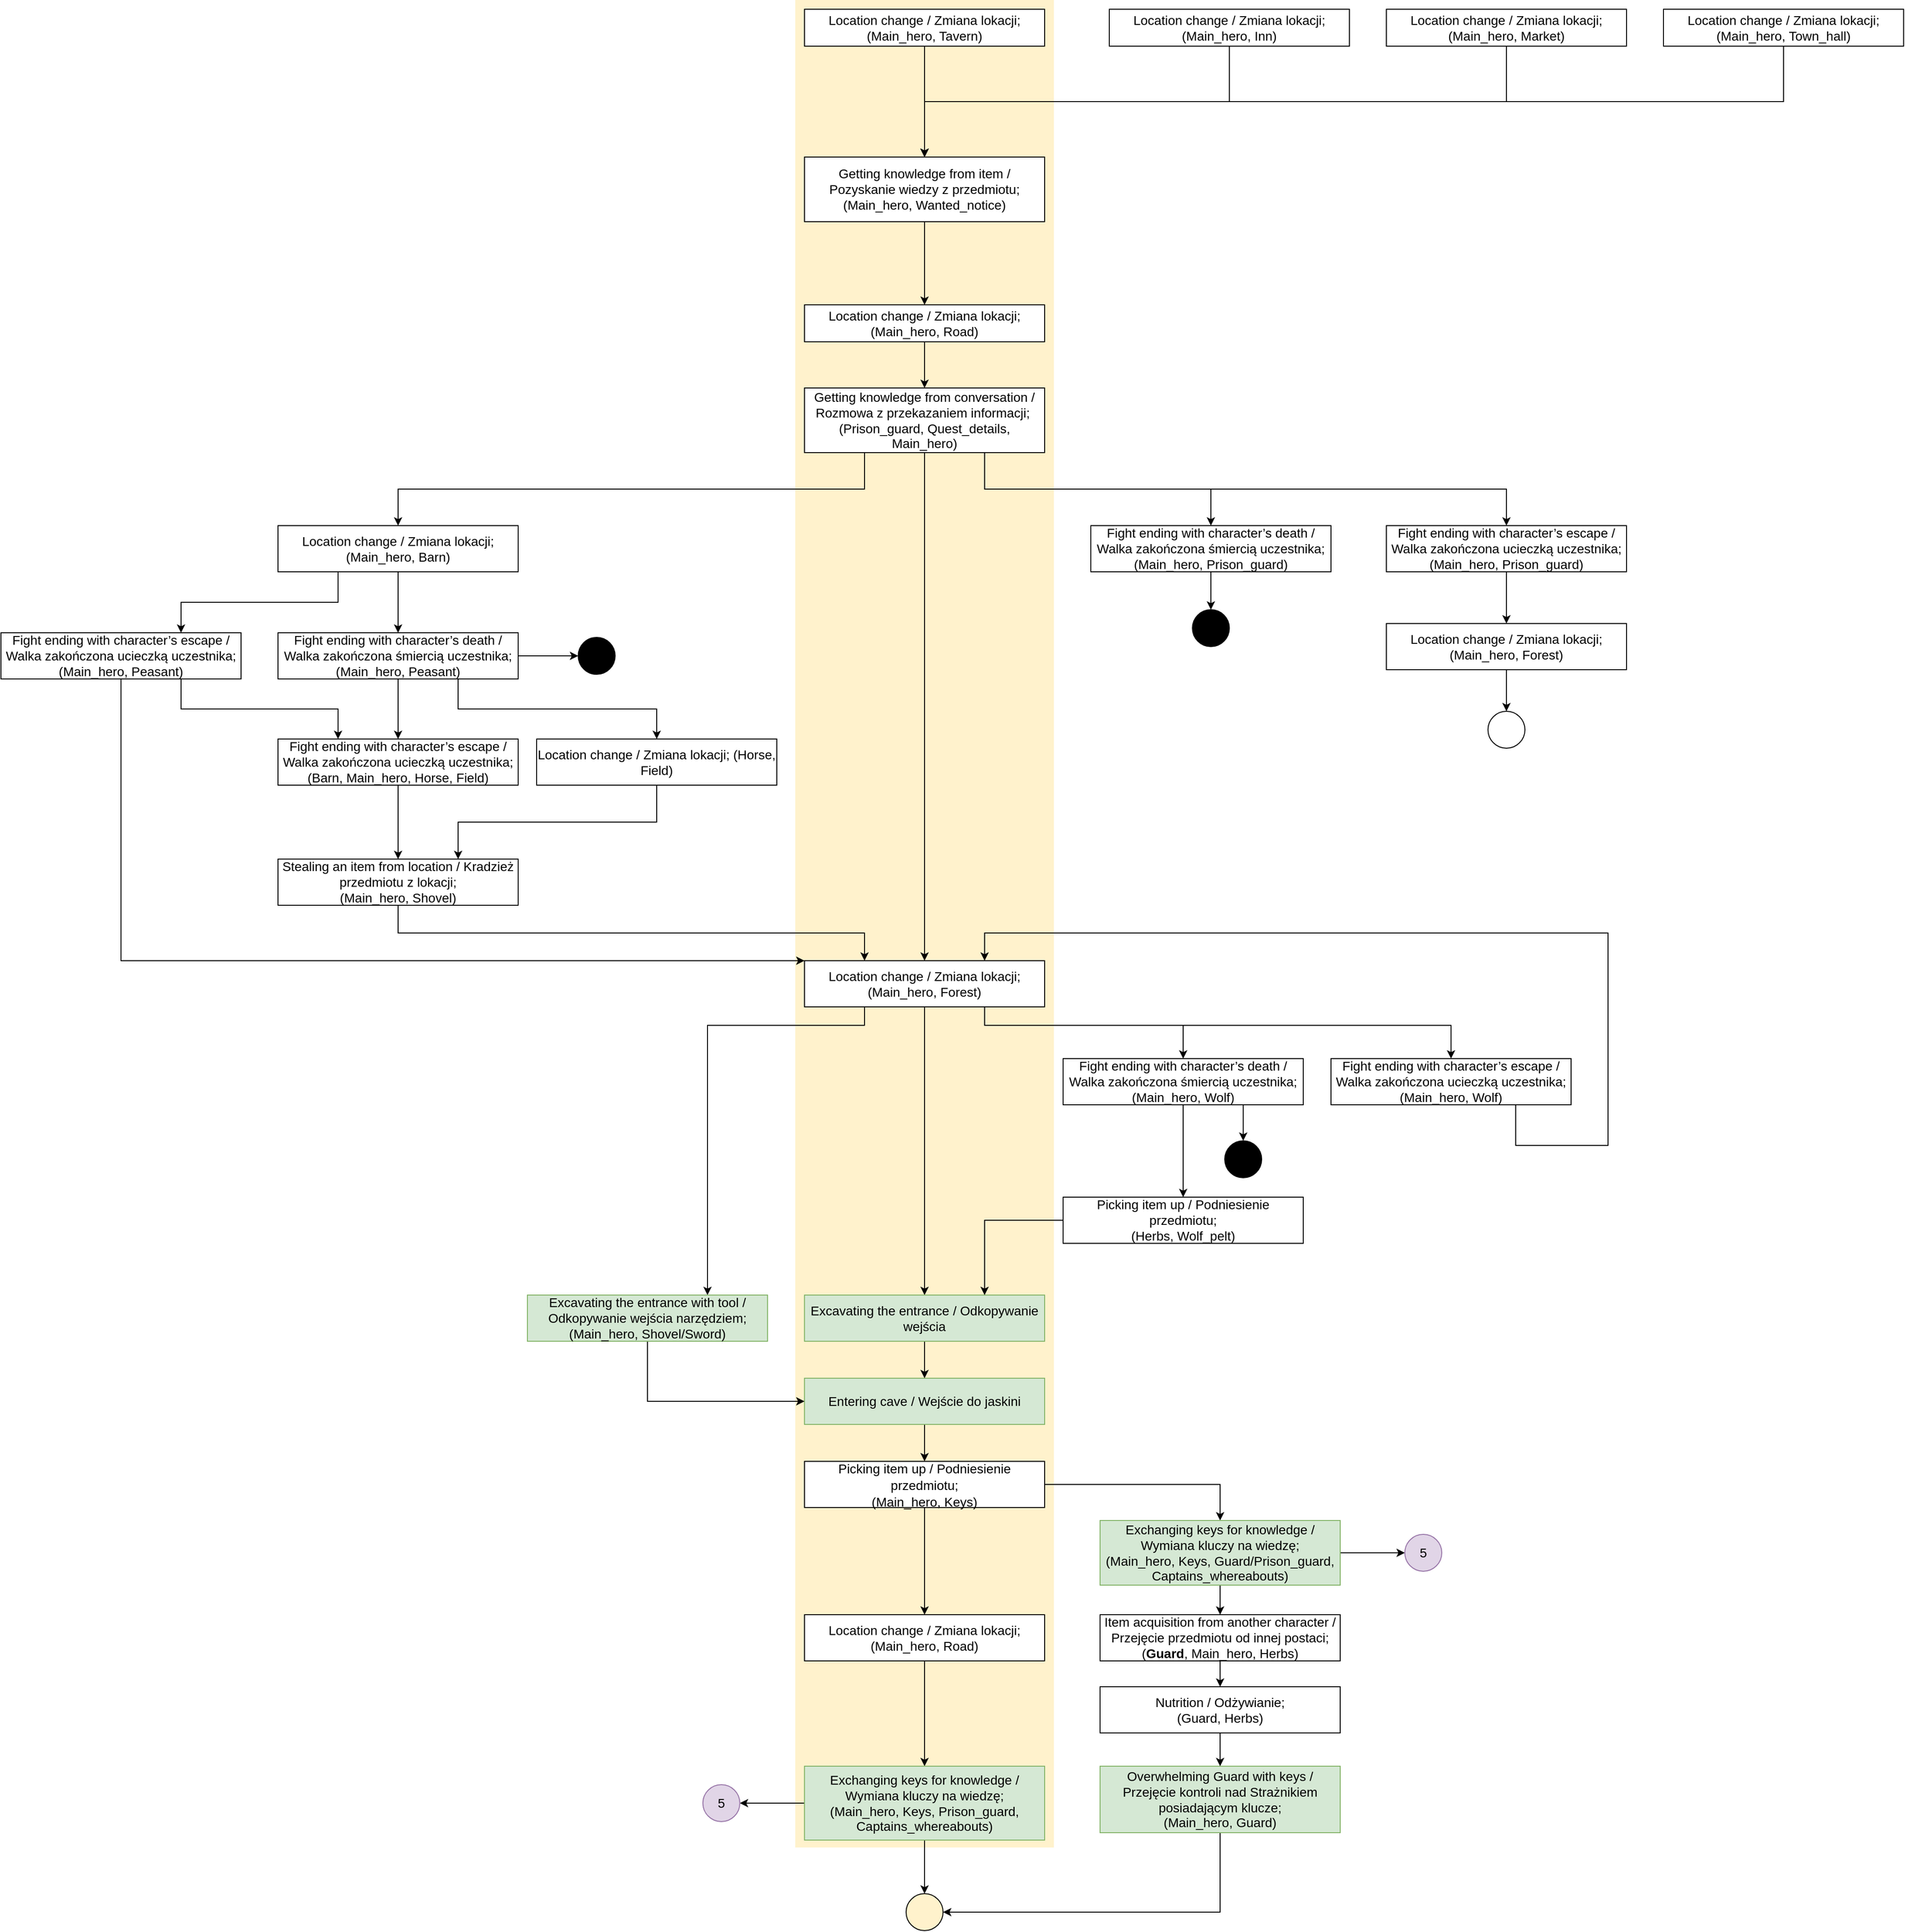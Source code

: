 <mxfile version="14.5.1" type="device"><diagram id="RZGW9hNNymqMuGfnYI-A" name="Strona-1"><mxGraphModel dx="1422" dy="4282" grid="1" gridSize="10" guides="1" tooltips="1" connect="1" arrows="1" fold="1" page="1" pageScale="1" pageWidth="2339" pageHeight="3300" math="0" shadow="0"><root><mxCell id="0"/><mxCell id="1" parent="0"/><mxCell id="eyNIF0o6oFdLviQMKl5y-23" value="" style="rounded=0;whiteSpace=wrap;html=1;fillColor=#fff2cc;fontFamily=Helvetica;fontSize=14;strokeColor=none;" parent="1" vertex="1"><mxGeometry x="870" y="-3290" width="280" height="2000" as="geometry"/></mxCell><mxCell id="8pm_WWRKNpvzffY6OUOp-11" style="edgeStyle=orthogonalEdgeStyle;rounded=0;orthogonalLoop=1;jettySize=auto;html=1;exitX=0.5;exitY=1;exitDx=0;exitDy=0;entryX=0.5;entryY=0;entryDx=0;entryDy=0;" parent="1" source="8pm_WWRKNpvzffY6OUOp-2" target="8pm_WWRKNpvzffY6OUOp-13" edge="1"><mxGeometry relative="1" as="geometry"><mxPoint x="1340" y="-3110" as="targetPoint"/></mxGeometry></mxCell><mxCell id="8pm_WWRKNpvzffY6OUOp-2" value="&lt;span id=&quot;docs-internal-guid-4cfbbf0f-7fff-1ddc-6e00-4f36d3d0db7e&quot;&gt;&lt;span style=&quot;background-color: transparent ; vertical-align: baseline&quot;&gt;&lt;font&gt;&lt;font style=&quot;font-size: 14px;&quot;&gt;&lt;font face=&quot;arial&quot;&gt;Location change / Zmiana lokacji;&lt;br&gt;&lt;/font&gt;(Main_hero, Tavern)&lt;/font&gt;&lt;br&gt;&lt;/font&gt;&lt;/span&gt;&lt;/span&gt;" style="rounded=0;whiteSpace=wrap;html=1;align=center;" parent="1" vertex="1"><mxGeometry x="880" y="-3280" width="260" height="40" as="geometry"/></mxCell><mxCell id="8pm_WWRKNpvzffY6OUOp-16" style="edgeStyle=orthogonalEdgeStyle;rounded=0;orthogonalLoop=1;jettySize=auto;html=1;exitX=0.5;exitY=1;exitDx=0;exitDy=0;entryX=0.5;entryY=0;entryDx=0;entryDy=0;" parent="1" source="8pm_WWRKNpvzffY6OUOp-7" target="8pm_WWRKNpvzffY6OUOp-13" edge="1"><mxGeometry relative="1" as="geometry"/></mxCell><mxCell id="8pm_WWRKNpvzffY6OUOp-7" value="&lt;span id=&quot;docs-internal-guid-4cfbbf0f-7fff-1ddc-6e00-4f36d3d0db7e&quot;&gt;&lt;span style=&quot;background-color: transparent ; vertical-align: baseline&quot;&gt;&lt;font&gt;&lt;font style=&quot;font-size: 14px;&quot;&gt;&lt;font face=&quot;arial&quot;&gt;Location change / Zmiana lokacji;&lt;br&gt;&lt;/font&gt;(Main_hero, Inn)&lt;/font&gt;&lt;br&gt;&lt;/font&gt;&lt;/span&gt;&lt;/span&gt;" style="rounded=0;whiteSpace=wrap;html=1;align=center;" parent="1" vertex="1"><mxGeometry x="1210" y="-3280" width="260" height="40" as="geometry"/></mxCell><mxCell id="8pm_WWRKNpvzffY6OUOp-17" style="edgeStyle=orthogonalEdgeStyle;rounded=0;orthogonalLoop=1;jettySize=auto;html=1;exitX=0.5;exitY=1;exitDx=0;exitDy=0;entryX=0.5;entryY=0;entryDx=0;entryDy=0;" parent="1" source="8pm_WWRKNpvzffY6OUOp-8" target="8pm_WWRKNpvzffY6OUOp-13" edge="1"><mxGeometry relative="1" as="geometry"/></mxCell><mxCell id="8pm_WWRKNpvzffY6OUOp-8" value="&lt;span id=&quot;docs-internal-guid-4cfbbf0f-7fff-1ddc-6e00-4f36d3d0db7e&quot; style=&quot;font-size: 14px;&quot;&gt;&lt;span style=&quot;background-color: transparent; vertical-align: baseline; font-size: 14px;&quot;&gt;&lt;font style=&quot;font-size: 14px;&quot;&gt;&lt;font face=&quot;arial&quot; style=&quot;font-size: 14px;&quot;&gt;&lt;span style=&quot;font-size: 14px;&quot;&gt;Location change / Zmiana lokacji;&lt;br style=&quot;font-size: 14px;&quot;&gt;&lt;/span&gt;&lt;/font&gt;(Main_hero, Market)&lt;br style=&quot;font-size: 14px;&quot;&gt;&lt;/font&gt;&lt;/span&gt;&lt;/span&gt;" style="rounded=0;whiteSpace=wrap;html=1;align=center;fontSize=14;" parent="1" vertex="1"><mxGeometry x="1510" y="-3280" width="260" height="40" as="geometry"/></mxCell><mxCell id="8pm_WWRKNpvzffY6OUOp-18" style="edgeStyle=orthogonalEdgeStyle;rounded=0;orthogonalLoop=1;jettySize=auto;html=1;exitX=0.5;exitY=1;exitDx=0;exitDy=0;entryX=0.5;entryY=0;entryDx=0;entryDy=0;" parent="1" source="8pm_WWRKNpvzffY6OUOp-9" target="8pm_WWRKNpvzffY6OUOp-13" edge="1"><mxGeometry relative="1" as="geometry"/></mxCell><mxCell id="8pm_WWRKNpvzffY6OUOp-9" value="&lt;span id=&quot;docs-internal-guid-4cfbbf0f-7fff-1ddc-6e00-4f36d3d0db7e&quot;&gt;&lt;span style=&quot;background-color: transparent ; vertical-align: baseline&quot;&gt;&lt;font&gt;&lt;font style=&quot;font-size: 14px;&quot;&gt;&lt;font face=&quot;arial&quot;&gt;Location change / Zmiana lokacji;&lt;br&gt;&lt;/font&gt;(Main_hero, Town_hall)&lt;/font&gt;&lt;br&gt;&lt;/font&gt;&lt;/span&gt;&lt;/span&gt;" style="rounded=0;whiteSpace=wrap;html=1;align=center;" parent="1" vertex="1"><mxGeometry x="1810" y="-3280" width="260" height="40" as="geometry"/></mxCell><mxCell id="8pm_WWRKNpvzffY6OUOp-32" style="edgeStyle=orthogonalEdgeStyle;rounded=0;orthogonalLoop=1;jettySize=auto;html=1;exitX=0.5;exitY=1;exitDx=0;exitDy=0;entryX=0.5;entryY=0;entryDx=0;entryDy=0;" parent="1" source="8pm_WWRKNpvzffY6OUOp-13" target="8pm_WWRKNpvzffY6OUOp-31" edge="1"><mxGeometry relative="1" as="geometry"/></mxCell><mxCell id="8pm_WWRKNpvzffY6OUOp-13" value="&lt;span id=&quot;docs-internal-guid-4cfbbf0f-7fff-1ddc-6e00-4f36d3d0db7e&quot; style=&quot;font-size: 14px&quot;&gt;&lt;span style=&quot;background-color: transparent ; vertical-align: baseline ; font-size: 14px&quot;&gt;&lt;font style=&quot;font-size: 14px&quot;&gt;Getting knowledge from item / Pozyskanie wiedzy z przedmiotu;&lt;br&gt;(Main_hero, Wanted_notice)&lt;br style=&quot;font-size: 14px&quot;&gt;&lt;/font&gt;&lt;/span&gt;&lt;/span&gt;" style="rounded=0;whiteSpace=wrap;html=1;fontSize=14;fontFamily=Helvetica;fillColor=#ffffff;" parent="1" vertex="1"><mxGeometry x="880" y="-3120" width="260" height="70" as="geometry"/></mxCell><mxCell id="eyNIF0o6oFdLviQMKl5y-4" value="" style="edgeStyle=orthogonalEdgeStyle;rounded=0;orthogonalLoop=1;jettySize=auto;html=1;" parent="1" source="8pm_WWRKNpvzffY6OUOp-31" target="eyNIF0o6oFdLviQMKl5y-3" edge="1"><mxGeometry relative="1" as="geometry"/></mxCell><mxCell id="8pm_WWRKNpvzffY6OUOp-31" value="&lt;span id=&quot;docs-internal-guid-4cfbbf0f-7fff-1ddc-6e00-4f36d3d0db7e&quot; style=&quot;font-size: 14px;&quot;&gt;&lt;span style=&quot;background-color: transparent; vertical-align: baseline; font-size: 14px;&quot;&gt;&lt;font style=&quot;font-size: 14px;&quot;&gt;&lt;font face=&quot;arial&quot; style=&quot;font-size: 14px;&quot;&gt;&lt;span style=&quot;font-size: 14px;&quot;&gt;Location change / Zmiana lokacji;&lt;br style=&quot;font-size: 14px;&quot;&gt;&lt;/span&gt;&lt;/font&gt;(Main_hero, Road)&lt;br style=&quot;font-size: 14px;&quot;&gt;&lt;/font&gt;&lt;/span&gt;&lt;/span&gt;" style="rounded=0;whiteSpace=wrap;html=1;align=center;fontSize=14;" parent="1" vertex="1"><mxGeometry x="880" y="-2960" width="260" height="40" as="geometry"/></mxCell><mxCell id="eyNIF0o6oFdLviQMKl5y-6" value="" style="edgeStyle=orthogonalEdgeStyle;rounded=0;orthogonalLoop=1;jettySize=auto;html=1;" parent="1" source="eyNIF0o6oFdLviQMKl5y-3" target="eyNIF0o6oFdLviQMKl5y-5" edge="1"><mxGeometry relative="1" as="geometry"/></mxCell><mxCell id="eyNIF0o6oFdLviQMKl5y-33" value="" style="edgeStyle=orthogonalEdgeStyle;rounded=0;orthogonalLoop=1;jettySize=auto;html=1;exitX=0.25;exitY=1;exitDx=0;exitDy=0;" parent="1" target="eyNIF0o6oFdLviQMKl5y-32" edge="1" source="eyNIF0o6oFdLviQMKl5y-3"><mxGeometry relative="1" as="geometry"><mxPoint x="880" y="-2820" as="sourcePoint"/></mxGeometry></mxCell><mxCell id="tHKpX7uxevfcevWXNk5t-28" style="edgeStyle=orthogonalEdgeStyle;rounded=0;orthogonalLoop=1;jettySize=auto;html=1;exitX=0.75;exitY=1;exitDx=0;exitDy=0;entryX=0.5;entryY=0;entryDx=0;entryDy=0;fontSize=14;" parent="1" source="eyNIF0o6oFdLviQMKl5y-3" target="iQKXVGEeaNb0GMEhymWh-36" edge="1"><mxGeometry relative="1" as="geometry"/></mxCell><mxCell id="bFVhT_GV0T4nYHUkr6hc-10" style="edgeStyle=orthogonalEdgeStyle;rounded=0;orthogonalLoop=1;jettySize=auto;html=1;exitX=0.75;exitY=1;exitDx=0;exitDy=0;entryX=0.5;entryY=0;entryDx=0;entryDy=0;" parent="1" source="eyNIF0o6oFdLviQMKl5y-3" target="iQKXVGEeaNb0GMEhymWh-38" edge="1"><mxGeometry relative="1" as="geometry"/></mxCell><mxCell id="eyNIF0o6oFdLviQMKl5y-3" value="&lt;span id=&quot;docs-internal-guid-4cfbbf0f-7fff-1ddc-6e00-4f36d3d0db7e&quot;&gt;&lt;span style=&quot;background-color: transparent; vertical-align: baseline; font-size: 14px;&quot;&gt;&lt;font style=&quot;font-size: 14px;&quot;&gt;&lt;span style=&quot;font-size: 14px;&quot;&gt;Getting knowledge from conversation / Rozmowa z przekazaniem informacji;&amp;nbsp;&lt;br&gt;&lt;/span&gt;(Prison_guard, Quest_details, Main_hero)&lt;br&gt;&lt;/font&gt;&lt;/span&gt;&lt;/span&gt;" style="rounded=0;whiteSpace=wrap;html=1;align=center;" parent="1" vertex="1"><mxGeometry x="880" y="-2870" width="260" height="70" as="geometry"/></mxCell><mxCell id="eyNIF0o6oFdLviQMKl5y-36" value="" style="edgeStyle=orthogonalEdgeStyle;rounded=0;orthogonalLoop=1;jettySize=auto;html=1;fontSize=14;fontFamily=Helvetica;" parent="1" source="eyNIF0o6oFdLviQMKl5y-5" target="eyNIF0o6oFdLviQMKl5y-13" edge="1"><mxGeometry relative="1" as="geometry"/></mxCell><mxCell id="eyNIF0o6oFdLviQMKl5y-39" value="" style="edgeStyle=orthogonalEdgeStyle;rounded=0;orthogonalLoop=1;jettySize=auto;html=1;fontSize=14;fontFamily=Helvetica;entryX=0.75;entryY=0;entryDx=0;entryDy=0;exitX=0.25;exitY=1;exitDx=0;exitDy=0;" parent="1" source="eyNIF0o6oFdLviQMKl5y-5" target="eyNIF0o6oFdLviQMKl5y-27" edge="1"><mxGeometry relative="1" as="geometry"><mxPoint x="830" y="-2043" as="targetPoint"/><Array as="points"><mxPoint x="945" y="-2180"/><mxPoint x="775" y="-2180"/></Array></mxGeometry></mxCell><mxCell id="tHKpX7uxevfcevWXNk5t-26" style="edgeStyle=orthogonalEdgeStyle;rounded=0;orthogonalLoop=1;jettySize=auto;html=1;exitX=0.75;exitY=1;exitDx=0;exitDy=0;entryX=0.5;entryY=0;entryDx=0;entryDy=0;fontSize=14;fontFamily=Helvetica;" parent="1" source="eyNIF0o6oFdLviQMKl5y-5" target="iQKXVGEeaNb0GMEhymWh-3" edge="1"><mxGeometry relative="1" as="geometry"><Array as="points"><mxPoint x="1075" y="-2180"/><mxPoint x="1290" y="-2180"/></Array></mxGeometry></mxCell><mxCell id="bFVhT_GV0T4nYHUkr6hc-12" style="edgeStyle=orthogonalEdgeStyle;rounded=0;orthogonalLoop=1;jettySize=auto;html=1;exitX=0.75;exitY=1;exitDx=0;exitDy=0;entryX=0.5;entryY=0;entryDx=0;entryDy=0;" parent="1" source="eyNIF0o6oFdLviQMKl5y-5" target="iQKXVGEeaNb0GMEhymWh-2" edge="1"><mxGeometry relative="1" as="geometry"><Array as="points"><mxPoint x="1075" y="-2180"/><mxPoint x="1580" y="-2180"/></Array></mxGeometry></mxCell><mxCell id="eyNIF0o6oFdLviQMKl5y-5" value="&lt;span id=&quot;docs-internal-guid-4cfbbf0f-7fff-1ddc-6e00-4f36d3d0db7e&quot; style=&quot;font-size: 14px;&quot;&gt;&lt;span style=&quot;background-color: transparent; vertical-align: baseline; font-size: 14px;&quot;&gt;&lt;font style=&quot;font-size: 14px;&quot;&gt;&lt;font style=&quot;font-size: 14px;&quot;&gt;&lt;span style=&quot;font-size: 14px;&quot;&gt;Location change / Zmiana lokacji;&lt;br style=&quot;font-size: 14px;&quot;&gt;&lt;/span&gt;&lt;/font&gt;(Main_hero, Forest)&lt;br style=&quot;font-size: 14px;&quot;&gt;&lt;/font&gt;&lt;/span&gt;&lt;/span&gt;" style="rounded=0;whiteSpace=wrap;html=1;align=center;fontSize=14;fontFamily=Helvetica;" parent="1" vertex="1"><mxGeometry x="880" y="-2250" width="260" height="50" as="geometry"/></mxCell><mxCell id="eyNIF0o6oFdLviQMKl5y-38" value="" style="edgeStyle=orthogonalEdgeStyle;rounded=0;orthogonalLoop=1;jettySize=auto;html=1;fontSize=14;fontFamily=Helvetica;" parent="1" source="eyNIF0o6oFdLviQMKl5y-9" target="eyNIF0o6oFdLviQMKl5y-15" edge="1"><mxGeometry relative="1" as="geometry"/></mxCell><mxCell id="eyNIF0o6oFdLviQMKl5y-9" value="&lt;span id=&quot;docs-internal-guid-4cfbbf0f-7fff-1ddc-6e00-4f36d3d0db7e&quot; style=&quot;font-size: 14px;&quot;&gt;&lt;span style=&quot;background-color: transparent; vertical-align: baseline; font-size: 14px;&quot;&gt;&lt;font style=&quot;font-size: 14px;&quot;&gt;&lt;font style=&quot;font-size: 14px;&quot;&gt;&lt;span style=&quot;font-size: 14px;&quot;&gt;Entering cave / Wejście do jaskini&lt;/span&gt;&lt;/font&gt;&lt;br style=&quot;font-size: 14px;&quot;&gt;&lt;/font&gt;&lt;/span&gt;&lt;/span&gt;" style="rounded=0;whiteSpace=wrap;html=1;align=center;fontSize=14;fontFamily=Helvetica;fillColor=#d5e8d4;strokeColor=#82b366;" parent="1" vertex="1"><mxGeometry x="880" y="-1798" width="260" height="50" as="geometry"/></mxCell><mxCell id="eyNIF0o6oFdLviQMKl5y-26" value="" style="edgeStyle=orthogonalEdgeStyle;rounded=0;orthogonalLoop=1;jettySize=auto;html=1;fontSize=14;fontFamily=Helvetica;" parent="1" source="eyNIF0o6oFdLviQMKl5y-11" target="eyNIF0o6oFdLviQMKl5y-17" edge="1"><mxGeometry relative="1" as="geometry"/></mxCell><mxCell id="eyNIF0o6oFdLviQMKl5y-11" value="&lt;span id=&quot;docs-internal-guid-4cfbbf0f-7fff-1ddc-6e00-4f36d3d0db7e&quot; style=&quot;font-size: 14px;&quot;&gt;&lt;span style=&quot;background-color: transparent; vertical-align: baseline; font-size: 14px;&quot;&gt;&lt;font style=&quot;font-size: 14px;&quot;&gt;&lt;font style=&quot;font-size: 14px;&quot;&gt;&lt;span style=&quot;font-size: 14px;&quot;&gt;Location change / Zmiana lokacji;&lt;br style=&quot;font-size: 14px;&quot;&gt;&lt;/span&gt;&lt;/font&gt;(Main_hero, Road)&lt;br style=&quot;font-size: 14px;&quot;&gt;&lt;/font&gt;&lt;/span&gt;&lt;/span&gt;" style="rounded=0;whiteSpace=wrap;html=1;align=center;fontSize=14;fontFamily=Helvetica;" parent="1" vertex="1"><mxGeometry x="880" y="-1542" width="260" height="50" as="geometry"/></mxCell><mxCell id="eyNIF0o6oFdLviQMKl5y-37" value="" style="edgeStyle=orthogonalEdgeStyle;rounded=0;orthogonalLoop=1;jettySize=auto;html=1;fontSize=14;fontFamily=Helvetica;" parent="1" source="eyNIF0o6oFdLviQMKl5y-13" target="eyNIF0o6oFdLviQMKl5y-9" edge="1"><mxGeometry relative="1" as="geometry"/></mxCell><mxCell id="eyNIF0o6oFdLviQMKl5y-13" value="&lt;span id=&quot;docs-internal-guid-4cfbbf0f-7fff-1ddc-6e00-4f36d3d0db7e&quot; style=&quot;font-size: 14px;&quot;&gt;&lt;span style=&quot;background-color: transparent; vertical-align: baseline; font-size: 14px;&quot;&gt;&lt;font style=&quot;font-size: 14px;&quot;&gt;&lt;font style=&quot;font-size: 14px;&quot;&gt;&lt;span style=&quot;font-size: 14px;&quot;&gt;Excavating the entrance / Odkopywanie wejścia&lt;/span&gt;&lt;/font&gt;&lt;br style=&quot;font-size: 14px;&quot;&gt;&lt;/font&gt;&lt;/span&gt;&lt;/span&gt;" style="rounded=0;whiteSpace=wrap;html=1;align=center;fontSize=14;fontFamily=Helvetica;fillColor=#d5e8d4;strokeColor=#82b366;" parent="1" vertex="1"><mxGeometry x="880" y="-1888" width="260" height="50" as="geometry"/></mxCell><mxCell id="iQKXVGEeaNb0GMEhymWh-25" value="" style="edgeStyle=orthogonalEdgeStyle;rounded=0;orthogonalLoop=1;jettySize=auto;html=1;fontSize=14;fontFamily=Helvetica;entryX=0.5;entryY=0;entryDx=0;entryDy=0;" parent="1" source="eyNIF0o6oFdLviQMKl5y-15" target="eyNIF0o6oFdLviQMKl5y-11" edge="1"><mxGeometry relative="1" as="geometry"><mxPoint x="1010" y="-1592" as="targetPoint"/></mxGeometry></mxCell><mxCell id="XpMBsKYgoXbqAy84T5l5-3" style="edgeStyle=orthogonalEdgeStyle;rounded=0;orthogonalLoop=1;jettySize=auto;html=1;exitX=1;exitY=0.5;exitDx=0;exitDy=0;entryX=0.5;entryY=0;entryDx=0;entryDy=0;" parent="1" source="eyNIF0o6oFdLviQMKl5y-15" target="iQKXVGEeaNb0GMEhymWh-26" edge="1"><mxGeometry relative="1" as="geometry"/></mxCell><mxCell id="eyNIF0o6oFdLviQMKl5y-15" value="&lt;span id=&quot;docs-internal-guid-4cfbbf0f-7fff-1ddc-6e00-4f36d3d0db7e&quot; style=&quot;&quot;&gt;&lt;span style=&quot;background-color: transparent; vertical-align: baseline;&quot;&gt;&lt;font style=&quot;&quot;&gt;&lt;font style=&quot;font-size: 14px;&quot;&gt;Picking item up / Podniesienie przedmiotu;&lt;br style=&quot;&quot;&gt;(Main_hero, Keys)&lt;/font&gt;&lt;br style=&quot;font-size: 15px;&quot;&gt;&lt;/font&gt;&lt;/span&gt;&lt;/span&gt;" style="rounded=0;whiteSpace=wrap;html=1;align=center;fontSize=15;fontFamily=Helvetica;" parent="1" vertex="1"><mxGeometry x="880" y="-1708" width="260" height="50" as="geometry"/></mxCell><mxCell id="eyNIF0o6oFdLviQMKl5y-22" value="" style="edgeStyle=orthogonalEdgeStyle;rounded=0;orthogonalLoop=1;jettySize=auto;html=1;" parent="1" source="eyNIF0o6oFdLviQMKl5y-17" target="eyNIF0o6oFdLviQMKl5y-19" edge="1"><mxGeometry relative="1" as="geometry"/></mxCell><mxCell id="xrJ2DG4NGYRV2o7lycPM-4" value="" style="edgeStyle=orthogonalEdgeStyle;rounded=0;orthogonalLoop=1;jettySize=auto;html=1;" parent="1" source="eyNIF0o6oFdLviQMKl5y-17" target="xrJ2DG4NGYRV2o7lycPM-3" edge="1"><mxGeometry relative="1" as="geometry"/></mxCell><mxCell id="eyNIF0o6oFdLviQMKl5y-17" value="&lt;span id=&quot;docs-internal-guid-4cfbbf0f-7fff-1ddc-6e00-4f36d3d0db7e&quot; style=&quot;font-size: 14px;&quot;&gt;&lt;span style=&quot;background-color: transparent; vertical-align: baseline; font-size: 14px;&quot;&gt;&lt;font style=&quot;font-size: 14px;&quot;&gt;&lt;font style=&quot;font-size: 14px;&quot;&gt;Exchanging keys for knowledge / Wymiana kluczy na wiedzę;&lt;br style=&quot;font-size: 14px;&quot;&gt;&lt;/font&gt;(Main_hero, Keys, Prison_guard, Captains_whereabouts)&lt;br style=&quot;font-size: 14px;&quot;&gt;&lt;/font&gt;&lt;/span&gt;&lt;/span&gt;" style="rounded=0;whiteSpace=wrap;html=1;fontSize=13;fontFamily=Helvetica;fillColor=#d5e8d4;strokeColor=#82b366;" parent="1" vertex="1"><mxGeometry x="880" y="-1378" width="260" height="80" as="geometry"/></mxCell><mxCell id="eyNIF0o6oFdLviQMKl5y-19" value="" style="ellipse;whiteSpace=wrap;html=1;aspect=fixed;fontSize=14;align=center;fillColor=#fff2cc;strokeWidth=1;" parent="1" vertex="1"><mxGeometry x="990" y="-1240" width="40" height="40" as="geometry"/></mxCell><mxCell id="eyNIF0o6oFdLviQMKl5y-40" value="" style="edgeStyle=orthogonalEdgeStyle;rounded=0;orthogonalLoop=1;jettySize=auto;html=1;fontSize=14;fontFamily=Helvetica;entryX=0;entryY=0.5;entryDx=0;entryDy=0;exitX=0.5;exitY=1;exitDx=0;exitDy=0;" parent="1" source="eyNIF0o6oFdLviQMKl5y-27" target="eyNIF0o6oFdLviQMKl5y-9" edge="1"><mxGeometry relative="1" as="geometry"/></mxCell><mxCell id="eyNIF0o6oFdLviQMKl5y-27" value="&lt;span id=&quot;docs-internal-guid-4cfbbf0f-7fff-1ddc-6e00-4f36d3d0db7e&quot; style=&quot;font-size: 14px;&quot;&gt;&lt;span style=&quot;background-color: transparent; vertical-align: baseline; font-size: 14px;&quot;&gt;&lt;font style=&quot;font-size: 14px;&quot;&gt;&lt;font style=&quot;font-size: 14px;&quot;&gt;Excavating the entrance with tool / Odkopywanie wejścia narzędziem;&lt;span style=&quot;font-size: 14px;&quot;&gt;&lt;br style=&quot;font-size: 14px;&quot;&gt;&lt;/span&gt;&lt;/font&gt;(Main_hero, Shovel/Sword)&lt;br style=&quot;font-size: 14px;&quot;&gt;&lt;/font&gt;&lt;/span&gt;&lt;/span&gt;" style="rounded=0;whiteSpace=wrap;html=1;align=center;fillColor=#d5e8d4;strokeColor=#82b366;fontSize=14;fontFamily=Helvetica;" parent="1" vertex="1"><mxGeometry x="580" y="-1888" width="260" height="50" as="geometry"/></mxCell><mxCell id="iQKXVGEeaNb0GMEhymWh-23" style="edgeStyle=orthogonalEdgeStyle;rounded=0;orthogonalLoop=1;jettySize=auto;html=1;entryX=0.75;entryY=0;entryDx=0;entryDy=0;exitX=0.75;exitY=1;exitDx=0;exitDy=0;" parent="1" source="iQKXVGEeaNb0GMEhymWh-2" target="eyNIF0o6oFdLviQMKl5y-5" edge="1"><mxGeometry relative="1" as="geometry"><mxPoint x="1530" y="-2825" as="targetPoint"/><Array as="points"><mxPoint x="1650" y="-2094"/><mxPoint x="1650" y="-2050"/><mxPoint x="1750" y="-2050"/><mxPoint x="1750" y="-2280"/><mxPoint x="1075" y="-2280"/></Array><mxPoint x="1840" y="-2190" as="sourcePoint"/></mxGeometry></mxCell><mxCell id="iQKXVGEeaNb0GMEhymWh-2" value="&lt;font face=&quot;arial&quot;&gt;&lt;span style=&quot;font-size: 14px&quot;&gt;Fight ending with character’s escape / Walka zakończona ucieczką uczestnika;&lt;br&gt;&lt;/span&gt;&lt;/font&gt;&lt;span style=&quot;font-size: 14px;&quot;&gt;(Main_hero, Wolf)&lt;/span&gt;&lt;font face=&quot;arial&quot;&gt;&lt;br&gt;&lt;/font&gt;" style="rounded=0;whiteSpace=wrap;html=1;" parent="1" vertex="1"><mxGeometry x="1450" y="-2144" width="260" height="50" as="geometry"/></mxCell><mxCell id="iQKXVGEeaNb0GMEhymWh-18" style="edgeStyle=orthogonalEdgeStyle;rounded=0;orthogonalLoop=1;jettySize=auto;html=1;exitX=0.5;exitY=1;exitDx=0;exitDy=0;entryX=0.5;entryY=0;entryDx=0;entryDy=0;fontSize=14;fontFamily=Helvetica;" parent="1" source="iQKXVGEeaNb0GMEhymWh-3" target="iQKXVGEeaNb0GMEhymWh-5" edge="1"><mxGeometry relative="1" as="geometry"/></mxCell><mxCell id="iQKXVGEeaNb0GMEhymWh-29" style="rounded=0;orthogonalLoop=1;jettySize=auto;html=1;exitX=0.75;exitY=1;exitDx=0;exitDy=0;entryX=0.5;entryY=0;entryDx=0;entryDy=0;fontSize=14;fontFamily=Helvetica;" parent="1" source="iQKXVGEeaNb0GMEhymWh-3" target="iQKXVGEeaNb0GMEhymWh-21" edge="1"><mxGeometry relative="1" as="geometry"/></mxCell><mxCell id="iQKXVGEeaNb0GMEhymWh-3" value="&lt;font style=&quot;font-size: 14px;&quot;&gt;Fight ending with character’s death / Walka zakończona śmiercią uczestnika;&lt;br style=&quot;font-size: 14px;&quot;&gt;(Main_hero, Wolf)&lt;br style=&quot;font-size: 14px;&quot;&gt;&lt;/font&gt;" style="rounded=0;whiteSpace=wrap;html=1;fontSize=14;fontFamily=Helvetica;fillColor=#ffffff;" parent="1" vertex="1"><mxGeometry x="1160" y="-2144" width="260" height="50" as="geometry"/></mxCell><mxCell id="tHKpX7uxevfcevWXNk5t-24" value="" style="edgeStyle=orthogonalEdgeStyle;rounded=0;orthogonalLoop=1;jettySize=auto;html=1;exitX=0.25;exitY=1;exitDx=0;exitDy=0;entryX=0.75;entryY=0;entryDx=0;entryDy=0;" parent="1" source="eyNIF0o6oFdLviQMKl5y-32" target="tHKpX7uxevfcevWXNk5t-6" edge="1"><mxGeometry relative="1" as="geometry"/></mxCell><mxCell id="bFVhT_GV0T4nYHUkr6hc-9" style="edgeStyle=orthogonalEdgeStyle;rounded=0;orthogonalLoop=1;jettySize=auto;html=1;exitX=0.5;exitY=1;exitDx=0;exitDy=0;entryX=0.5;entryY=0;entryDx=0;entryDy=0;" parent="1" source="eyNIF0o6oFdLviQMKl5y-32" target="tHKpX7uxevfcevWXNk5t-4" edge="1"><mxGeometry relative="1" as="geometry"/></mxCell><mxCell id="XpMBsKYgoXbqAy84T5l5-12" style="edgeStyle=orthogonalEdgeStyle;rounded=0;orthogonalLoop=1;jettySize=auto;html=1;exitX=0.75;exitY=1;exitDx=0;exitDy=0;entryX=0.5;entryY=0;entryDx=0;entryDy=0;" parent="1" source="tHKpX7uxevfcevWXNk5t-4" target="XpMBsKYgoXbqAy84T5l5-16" edge="1"><mxGeometry relative="1" as="geometry"><mxPoint x="720" y="-2440" as="targetPoint"/></mxGeometry></mxCell><mxCell id="eyNIF0o6oFdLviQMKl5y-32" value="&lt;span id=&quot;docs-internal-guid-4cfbbf0f-7fff-1ddc-6e00-4f36d3d0db7e&quot; style=&quot;font-size: 14px;&quot;&gt;&lt;span style=&quot;background-color: transparent; vertical-align: baseline; font-size: 14px;&quot;&gt;&lt;font style=&quot;font-size: 14px;&quot;&gt;&lt;font face=&quot;arial&quot; style=&quot;font-size: 14px;&quot;&gt;&lt;span style=&quot;font-size: 14px;&quot;&gt;Location change / Zmiana lokacji;&lt;br style=&quot;font-size: 14px;&quot;&gt;&lt;/span&gt;&lt;/font&gt;(Main_hero, Barn)&lt;br style=&quot;font-size: 14px;&quot;&gt;&lt;/font&gt;&lt;/span&gt;&lt;/span&gt;" style="rounded=0;whiteSpace=wrap;html=1;align=center;fontSize=14;" parent="1" vertex="1"><mxGeometry x="310" y="-2721" width="260" height="50" as="geometry"/></mxCell><mxCell id="XpMBsKYgoXbqAy84T5l5-20" style="edgeStyle=orthogonalEdgeStyle;rounded=0;orthogonalLoop=1;jettySize=auto;html=1;exitX=0.5;exitY=1;exitDx=0;exitDy=0;entryX=0.25;entryY=0;entryDx=0;entryDy=0;" parent="1" source="eyNIF0o6oFdLviQMKl5y-34" target="eyNIF0o6oFdLviQMKl5y-5" edge="1"><mxGeometry relative="1" as="geometry"/></mxCell><mxCell id="eyNIF0o6oFdLviQMKl5y-34" value="&lt;span id=&quot;docs-internal-guid-4cfbbf0f-7fff-1ddc-6e00-4f36d3d0db7e&quot;&gt;&lt;span style=&quot;background-color: transparent ; vertical-align: baseline&quot;&gt;&lt;font&gt;&lt;font style=&quot;font-size: 14px;&quot;&gt;&lt;font face=&quot;arial&quot;&gt;Stealing an item from location / Kradzież przedmiotu z lokacji;&lt;br&gt;&lt;/font&gt;(Main_hero, Shovel)&lt;/font&gt;&lt;br&gt;&lt;/font&gt;&lt;/span&gt;&lt;/span&gt;" style="rounded=0;whiteSpace=wrap;html=1;align=center;" parent="1" vertex="1"><mxGeometry x="310" y="-2360" width="260" height="50" as="geometry"/></mxCell><mxCell id="iQKXVGEeaNb0GMEhymWh-7" style="edgeStyle=orthogonalEdgeStyle;rounded=0;orthogonalLoop=1;jettySize=auto;html=1;exitX=0;exitY=0.5;exitDx=0;exitDy=0;entryX=0.75;entryY=0;entryDx=0;entryDy=0;fontSize=14;fontFamily=Helvetica;" parent="1" source="iQKXVGEeaNb0GMEhymWh-5" target="eyNIF0o6oFdLviQMKl5y-13" edge="1"><mxGeometry relative="1" as="geometry"/></mxCell><mxCell id="iQKXVGEeaNb0GMEhymWh-5" value="&lt;span id=&quot;docs-internal-guid-4cfbbf0f-7fff-1ddc-6e00-4f36d3d0db7e&quot; style=&quot;font-size: 13px;&quot;&gt;&lt;span style=&quot;background-color: transparent; vertical-align: baseline; font-size: 14px;&quot;&gt;&lt;font style=&quot;font-size: 14px;&quot;&gt;&lt;span style=&quot;&quot;&gt;Picking item up / Podniesienie przedmiotu;&lt;/span&gt;&lt;br style=&quot;&quot;&gt;&lt;span style=&quot;&quot;&gt;(Herbs, Wolf_pelt)&lt;/span&gt;&lt;br style=&quot;font-size: 13px;&quot;&gt;&lt;/font&gt;&lt;/span&gt;&lt;/span&gt;" style="rounded=0;whiteSpace=wrap;html=1;align=center;fontSize=14;fontFamily=Helvetica;" parent="1" vertex="1"><mxGeometry x="1160" y="-1994" width="260" height="50" as="geometry"/></mxCell><mxCell id="iQKXVGEeaNb0GMEhymWh-21" value="" style="ellipse;whiteSpace=wrap;html=1;aspect=fixed;fontSize=14;align=center;fillColor=#000000;strokeColor=#000000;fontFamily=Helvetica;" parent="1" vertex="1"><mxGeometry x="1335" y="-2055" width="40" height="40" as="geometry"/></mxCell><mxCell id="tHKpX7uxevfcevWXNk5t-11" style="rounded=0;orthogonalLoop=1;jettySize=auto;html=1;exitX=1;exitY=0.5;exitDx=0;exitDy=0;" parent="1" source="tHKpX7uxevfcevWXNk5t-4" target="tHKpX7uxevfcevWXNk5t-10" edge="1"><mxGeometry relative="1" as="geometry"/></mxCell><mxCell id="XpMBsKYgoXbqAy84T5l5-18" style="edgeStyle=orthogonalEdgeStyle;rounded=0;orthogonalLoop=1;jettySize=auto;html=1;exitX=0.5;exitY=1;exitDx=0;exitDy=0;entryX=0.5;entryY=0;entryDx=0;entryDy=0;" parent="1" source="tHKpX7uxevfcevWXNk5t-4" target="XpMBsKYgoXbqAy84T5l5-17" edge="1"><mxGeometry relative="1" as="geometry"/></mxCell><mxCell id="tHKpX7uxevfcevWXNk5t-4" value="&lt;font&gt;Fight ending with character’s death / Walka zakończona śmiercią uczestnika;&lt;br&gt;(Main_hero, Peasant)&lt;br style=&quot;font-size: 14px&quot;&gt;&lt;/font&gt;" style="rounded=0;whiteSpace=wrap;html=1;fontSize=14;fontFamily=Helvetica;fillColor=#ffffff;" parent="1" vertex="1"><mxGeometry x="310" y="-2605" width="260" height="50" as="geometry"/></mxCell><mxCell id="XpMBsKYgoXbqAy84T5l5-4" style="edgeStyle=orthogonalEdgeStyle;rounded=0;orthogonalLoop=1;jettySize=auto;html=1;exitX=1;exitY=0.5;exitDx=0;exitDy=0;" parent="1" source="iQKXVGEeaNb0GMEhymWh-26" target="xrJ2DG4NGYRV2o7lycPM-1" edge="1"><mxGeometry relative="1" as="geometry"/></mxCell><mxCell id="XpMBsKYgoXbqAy84T5l5-5" style="edgeStyle=orthogonalEdgeStyle;rounded=0;orthogonalLoop=1;jettySize=auto;html=1;exitX=0.5;exitY=1;exitDx=0;exitDy=0;entryX=0.5;entryY=0;entryDx=0;entryDy=0;" parent="1" source="iQKXVGEeaNb0GMEhymWh-26" target="XpMBsKYgoXbqAy84T5l5-2" edge="1"><mxGeometry relative="1" as="geometry"/></mxCell><mxCell id="iQKXVGEeaNb0GMEhymWh-26" value="&lt;span id=&quot;docs-internal-guid-4cfbbf0f-7fff-1ddc-6e00-4f36d3d0db7e&quot; style=&quot;font-size: 14px;&quot;&gt;&lt;span style=&quot;background-color: transparent; vertical-align: baseline; font-size: 14px;&quot;&gt;&lt;font style=&quot;font-size: 14px;&quot;&gt;&lt;span style=&quot;font-size: 14px;&quot;&gt;Exchanging keys for knowledge / Wymiana kluczy na wiedzę;&lt;/span&gt;&lt;font style=&quot;font-size: 14px;&quot;&gt;&lt;span style=&quot;font-size: 14px;&quot;&gt;&lt;br style=&quot;font-size: 14px;&quot;&gt;&lt;/span&gt;&lt;/font&gt;(Main_hero, Keys, Guard/Prison_guard, Captains_whereabouts)&lt;br style=&quot;font-size: 14px;&quot;&gt;&lt;/font&gt;&lt;/span&gt;&lt;/span&gt;" style="rounded=0;whiteSpace=wrap;html=1;align=center;fillColor=#d5e8d4;strokeColor=#82b366;fontSize=14;fontFamily=Helvetica;" parent="1" vertex="1"><mxGeometry x="1200" y="-1644" width="260" height="70" as="geometry"/></mxCell><mxCell id="tHKpX7uxevfcevWXNk5t-19" style="edgeStyle=orthogonalEdgeStyle;rounded=0;orthogonalLoop=1;jettySize=auto;html=1;exitX=0.5;exitY=0;exitDx=0;exitDy=0;entryX=0;entryY=0;entryDx=0;entryDy=0;" parent="1" source="tHKpX7uxevfcevWXNk5t-6" target="eyNIF0o6oFdLviQMKl5y-5" edge="1"><mxGeometry relative="1" as="geometry"><Array as="points"><mxPoint x="140" y="-2250"/></Array></mxGeometry></mxCell><mxCell id="b6MqeaZ_6xfK0UC4-Njg-1" style="edgeStyle=orthogonalEdgeStyle;rounded=0;orthogonalLoop=1;jettySize=auto;html=1;exitX=0.75;exitY=1;exitDx=0;exitDy=0;entryX=0.25;entryY=0;entryDx=0;entryDy=0;" edge="1" parent="1" source="tHKpX7uxevfcevWXNk5t-6" target="XpMBsKYgoXbqAy84T5l5-17"><mxGeometry relative="1" as="geometry"/></mxCell><mxCell id="tHKpX7uxevfcevWXNk5t-6" value="&lt;font style=&quot;font-size: 14px;&quot;&gt;&lt;font face=&quot;arial&quot;&gt;Fight ending with character’s escape / Walka zakończona ucieczką uczestnika;&lt;br&gt;&lt;/font&gt;(Main_hero, Peasant)&lt;/font&gt;&lt;font face=&quot;arial&quot;&gt;&lt;br&gt;&lt;/font&gt;" style="rounded=0;whiteSpace=wrap;html=1;" parent="1" vertex="1"><mxGeometry x="10" y="-2605" width="260" height="50" as="geometry"/></mxCell><mxCell id="tHKpX7uxevfcevWXNk5t-10" value="" style="ellipse;whiteSpace=wrap;html=1;aspect=fixed;fontSize=14;align=center;fillColor=#000000;strokeColor=#000000;" parent="1" vertex="1"><mxGeometry x="635" y="-2600" width="40" height="40" as="geometry"/></mxCell><mxCell id="iQKXVGEeaNb0GMEhymWh-33" style="edgeStyle=orthogonalEdgeStyle;rounded=0;orthogonalLoop=1;jettySize=auto;html=1;exitX=0.5;exitY=1;exitDx=0;exitDy=0;entryX=1;entryY=0.5;entryDx=0;entryDy=0;fontSize=14;fontFamily=Helvetica;" parent="1" source="iQKXVGEeaNb0GMEhymWh-31" target="eyNIF0o6oFdLviQMKl5y-19" edge="1"><mxGeometry relative="1" as="geometry"><mxPoint x="1355" y="-1232" as="targetPoint"/></mxGeometry></mxCell><mxCell id="iQKXVGEeaNb0GMEhymWh-31" value="&lt;span id=&quot;docs-internal-guid-4cfbbf0f-7fff-1ddc-6e00-4f36d3d0db7e&quot; style=&quot;font-size: 14px;&quot;&gt;&lt;span style=&quot;background-color: transparent; vertical-align: baseline; font-size: 14px;&quot;&gt;&lt;font style=&quot;font-size: 14px;&quot;&gt;&lt;font style=&quot;font-size: 14px;&quot;&gt;Overwhelming Guard with keys / Przejęcie kontroli nad Strażnikiem posiadającym klucze&lt;span style=&quot;font-size: 14px;&quot;&gt;;&lt;br style=&quot;font-size: 14px;&quot;&gt;&lt;/span&gt;&lt;/font&gt;(Main_hero, Guard)&lt;br style=&quot;font-size: 14px;&quot;&gt;&lt;/font&gt;&lt;/span&gt;&lt;/span&gt;" style="rounded=0;whiteSpace=wrap;html=1;align=center;fillColor=#d5e8d4;strokeColor=#82b366;fontSize=14;fontFamily=Helvetica;" parent="1" vertex="1"><mxGeometry x="1200" y="-1378" width="260" height="72" as="geometry"/></mxCell><mxCell id="bFVhT_GV0T4nYHUkr6hc-11" style="edgeStyle=orthogonalEdgeStyle;rounded=0;orthogonalLoop=1;jettySize=auto;html=1;exitX=0.5;exitY=1;exitDx=0;exitDy=0;entryX=0.5;entryY=0;entryDx=0;entryDy=0;" parent="1" source="iQKXVGEeaNb0GMEhymWh-36" target="iQKXVGEeaNb0GMEhymWh-37" edge="1"><mxGeometry relative="1" as="geometry"/></mxCell><mxCell id="iQKXVGEeaNb0GMEhymWh-36" value="&lt;font&gt;Fight ending with character’s death / Walka zakończona śmiercią uczestnika;&lt;br&gt;(Main_hero, Prison_guard)&lt;br style=&quot;font-size: 14px&quot;&gt;&lt;/font&gt;" style="rounded=0;whiteSpace=wrap;html=1;fontSize=14;fontFamily=Helvetica;fillColor=#ffffff;" parent="1" vertex="1"><mxGeometry x="1190" y="-2721" width="260" height="50" as="geometry"/></mxCell><mxCell id="iQKXVGEeaNb0GMEhymWh-37" value="" style="ellipse;whiteSpace=wrap;html=1;aspect=fixed;fontSize=14;align=center;fillColor=#000000;strokeColor=#000000;" parent="1" vertex="1"><mxGeometry x="1300" y="-2630" width="40" height="40" as="geometry"/></mxCell><mxCell id="H4rWfNjiefWYqUPX2PXf-4" value="" style="edgeStyle=orthogonalEdgeStyle;rounded=0;orthogonalLoop=1;jettySize=auto;html=1;" parent="1" source="iQKXVGEeaNb0GMEhymWh-38" target="H4rWfNjiefWYqUPX2PXf-3" edge="1"><mxGeometry relative="1" as="geometry"/></mxCell><mxCell id="iQKXVGEeaNb0GMEhymWh-38" value="&lt;font face=&quot;arial&quot;&gt;&lt;span style=&quot;font-size: 14px&quot;&gt;Fight ending with character’s escape / Walka zakończona ucieczką uczestnika;&lt;br&gt;&lt;/span&gt;&lt;/font&gt;&lt;span style=&quot;font-size: 14px;&quot;&gt;(Main_hero, Prison_guard)&lt;/span&gt;&lt;font face=&quot;arial&quot;&gt;&lt;br&gt;&lt;/font&gt;" style="rounded=0;whiteSpace=wrap;html=1;" parent="1" vertex="1"><mxGeometry x="1510" y="-2721" width="260" height="50" as="geometry"/></mxCell><mxCell id="H4rWfNjiefWYqUPX2PXf-2" value="" style="ellipse;whiteSpace=wrap;html=1;aspect=fixed;fontSize=14;align=center;fillColor=#FFFFFF;strokeWidth=1;" parent="1" vertex="1"><mxGeometry x="1620" y="-2520" width="40" height="40" as="geometry"/></mxCell><mxCell id="H4rWfNjiefWYqUPX2PXf-5" value="" style="edgeStyle=orthogonalEdgeStyle;rounded=0;orthogonalLoop=1;jettySize=auto;html=1;" parent="1" source="H4rWfNjiefWYqUPX2PXf-3" target="H4rWfNjiefWYqUPX2PXf-2" edge="1"><mxGeometry relative="1" as="geometry"/></mxCell><mxCell id="H4rWfNjiefWYqUPX2PXf-3" value="&lt;span id=&quot;docs-internal-guid-4cfbbf0f-7fff-1ddc-6e00-4f36d3d0db7e&quot; style=&quot;font-size: 14px;&quot;&gt;&lt;span style=&quot;background-color: transparent; vertical-align: baseline; font-size: 14px;&quot;&gt;&lt;font style=&quot;font-size: 14px;&quot;&gt;&lt;font style=&quot;font-size: 14px;&quot;&gt;&lt;span style=&quot;font-size: 14px;&quot;&gt;Location change / Zmiana lokacji;&lt;br style=&quot;font-size: 14px;&quot;&gt;&lt;/span&gt;&lt;/font&gt;(Main_hero, Forest)&lt;br style=&quot;font-size: 14px;&quot;&gt;&lt;/font&gt;&lt;/span&gt;&lt;/span&gt;" style="rounded=0;whiteSpace=wrap;html=1;align=center;fontSize=14;fontFamily=Helvetica;" parent="1" vertex="1"><mxGeometry x="1510" y="-2615" width="260" height="50" as="geometry"/></mxCell><mxCell id="xrJ2DG4NGYRV2o7lycPM-1" value="5" style="ellipse;whiteSpace=wrap;html=1;aspect=fixed;fontSize=14;align=center;fillColor=#e1d5e7;strokeWidth=1;strokeColor=#9673a6;" parent="1" vertex="1"><mxGeometry x="1530" y="-1629" width="40" height="40" as="geometry"/></mxCell><mxCell id="xrJ2DG4NGYRV2o7lycPM-3" value="5" style="ellipse;whiteSpace=wrap;html=1;aspect=fixed;fontSize=14;align=center;fillColor=#e1d5e7;strokeWidth=1;strokeColor=#9673a6;" parent="1" vertex="1"><mxGeometry x="770" y="-1358" width="40" height="40" as="geometry"/></mxCell><mxCell id="XpMBsKYgoXbqAy84T5l5-7" style="edgeStyle=orthogonalEdgeStyle;rounded=0;orthogonalLoop=1;jettySize=auto;html=1;exitX=0.5;exitY=1;exitDx=0;exitDy=0;entryX=0.5;entryY=0;entryDx=0;entryDy=0;" parent="1" source="XpMBsKYgoXbqAy84T5l5-1" target="iQKXVGEeaNb0GMEhymWh-31" edge="1"><mxGeometry relative="1" as="geometry"/></mxCell><mxCell id="XpMBsKYgoXbqAy84T5l5-1" value="&lt;span id=&quot;docs-internal-guid-4cfbbf0f-7fff-1ddc-6e00-4f36d3d0db7e&quot; style=&quot;font-size: 14px;&quot;&gt;&lt;span style=&quot;background-color: transparent; vertical-align: baseline; font-size: 14px;&quot;&gt;&lt;font style=&quot;font-size: 14px;&quot;&gt;&lt;font style=&quot;font-size: 14px;&quot;&gt;&lt;span style=&quot;font-size: 14px;&quot;&gt;Nutrition / Odżywianie;&lt;br style=&quot;font-size: 14px;&quot;&gt;&lt;/span&gt;&lt;/font&gt;(Guard, Herbs)&lt;br style=&quot;font-size: 14px;&quot;&gt;&lt;/font&gt;&lt;/span&gt;&lt;/span&gt;" style="rounded=0;whiteSpace=wrap;html=1;align=center;fontSize=14;fontFamily=Helvetica;" parent="1" vertex="1"><mxGeometry x="1200" y="-1464" width="260" height="50" as="geometry"/></mxCell><mxCell id="XpMBsKYgoXbqAy84T5l5-6" style="edgeStyle=orthogonalEdgeStyle;rounded=0;orthogonalLoop=1;jettySize=auto;html=1;exitX=0.5;exitY=1;exitDx=0;exitDy=0;entryX=0.5;entryY=0;entryDx=0;entryDy=0;" parent="1" source="XpMBsKYgoXbqAy84T5l5-2" target="XpMBsKYgoXbqAy84T5l5-1" edge="1"><mxGeometry relative="1" as="geometry"/></mxCell><mxCell id="XpMBsKYgoXbqAy84T5l5-2" value="&lt;span id=&quot;docs-internal-guid-4cfbbf0f-7fff-1ddc-6e00-4f36d3d0db7e&quot; style=&quot;font-size: 14px;&quot;&gt;&lt;span style=&quot;background-color: transparent; vertical-align: baseline; font-size: 14px;&quot;&gt;&lt;font style=&quot;font-size: 14px;&quot;&gt;&lt;font style=&quot;font-size: 14px;&quot;&gt;Item acquisition from another character / Przejęcie przedmiotu od innej postaci&lt;span style=&quot;font-size: 14px;&quot;&gt;;&lt;br style=&quot;font-size: 14px;&quot;&gt;&lt;/span&gt;&lt;/font&gt;(&lt;b&gt;Guard&lt;/b&gt;, Main_hero, Herbs)&lt;br style=&quot;font-size: 14px;&quot;&gt;&lt;/font&gt;&lt;/span&gt;&lt;/span&gt;" style="rounded=0;whiteSpace=wrap;html=1;align=center;fontSize=14;fontFamily=Helvetica;" parent="1" vertex="1"><mxGeometry x="1200" y="-1542" width="260" height="50" as="geometry"/></mxCell><mxCell id="XpMBsKYgoXbqAy84T5l5-15" style="edgeStyle=orthogonalEdgeStyle;rounded=0;orthogonalLoop=1;jettySize=auto;html=1;exitX=0.5;exitY=1;exitDx=0;exitDy=0;entryX=0.75;entryY=0;entryDx=0;entryDy=0;" parent="1" source="XpMBsKYgoXbqAy84T5l5-16" target="eyNIF0o6oFdLviQMKl5y-34" edge="1"><mxGeometry relative="1" as="geometry"><mxPoint x="720" y="-2380" as="sourcePoint"/></mxGeometry></mxCell><mxCell id="XpMBsKYgoXbqAy84T5l5-16" value="&lt;font&gt;Location change / Zmiana lokacji; (Horse, Field)&lt;br style=&quot;font-size: 14px&quot;&gt;&lt;/font&gt;" style="rounded=0;whiteSpace=wrap;html=1;fontSize=14;fontFamily=Helvetica;fillColor=#ffffff;" parent="1" vertex="1"><mxGeometry x="590" y="-2490" width="260" height="50" as="geometry"/></mxCell><mxCell id="XpMBsKYgoXbqAy84T5l5-19" style="edgeStyle=orthogonalEdgeStyle;rounded=0;orthogonalLoop=1;jettySize=auto;html=1;exitX=0.5;exitY=1;exitDx=0;exitDy=0;" parent="1" source="XpMBsKYgoXbqAy84T5l5-17" target="eyNIF0o6oFdLviQMKl5y-34" edge="1"><mxGeometry relative="1" as="geometry"/></mxCell><mxCell id="XpMBsKYgoXbqAy84T5l5-17" value="&lt;font&gt;Fight ending with character’s escape / Walka zakończona ucieczką uczestnika; (Barn, Main_hero, Horse, Field)&lt;br style=&quot;font-size: 14px&quot;&gt;&lt;/font&gt;" style="rounded=0;whiteSpace=wrap;html=1;fontSize=14;fontFamily=Helvetica;fillColor=#ffffff;" parent="1" vertex="1"><mxGeometry x="310" y="-2490" width="260" height="50" as="geometry"/></mxCell></root></mxGraphModel></diagram></mxfile>
